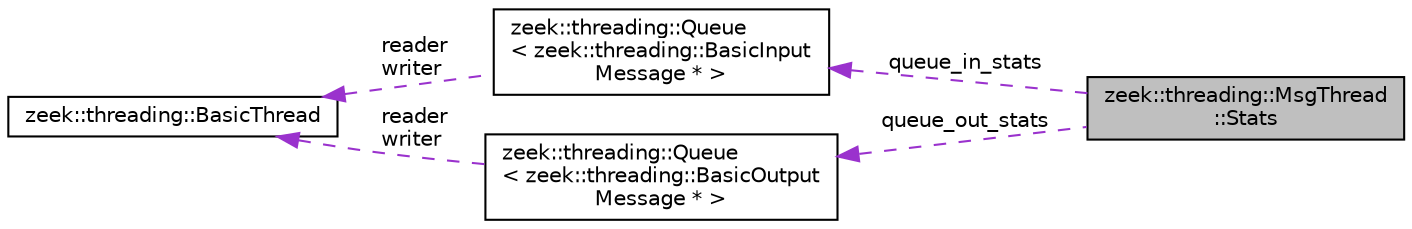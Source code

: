 digraph "zeek::threading::MsgThread::Stats"
{
 // LATEX_PDF_SIZE
  edge [fontname="Helvetica",fontsize="10",labelfontname="Helvetica",labelfontsize="10"];
  node [fontname="Helvetica",fontsize="10",shape=record];
  rankdir="LR";
  Node1 [label="zeek::threading::MsgThread\l::Stats",height=0.2,width=0.4,color="black", fillcolor="grey75", style="filled", fontcolor="black",tooltip=" "];
  Node2 -> Node1 [dir="back",color="darkorchid3",fontsize="10",style="dashed",label=" queue_in_stats" ,fontname="Helvetica"];
  Node2 [label="zeek::threading::Queue\l\< zeek::threading::BasicInput\lMessage * \>",height=0.2,width=0.4,color="black", fillcolor="white", style="filled",URL="$dd/dd1/classzeek_1_1threading_1_1Queue.html",tooltip=" "];
  Node3 -> Node2 [dir="back",color="darkorchid3",fontsize="10",style="dashed",label=" reader\nwriter" ,fontname="Helvetica"];
  Node3 [label="zeek::threading::BasicThread",height=0.2,width=0.4,color="black", fillcolor="white", style="filled",URL="$d3/dd9/classzeek_1_1threading_1_1BasicThread.html",tooltip=" "];
  Node4 -> Node1 [dir="back",color="darkorchid3",fontsize="10",style="dashed",label=" queue_out_stats" ,fontname="Helvetica"];
  Node4 [label="zeek::threading::Queue\l\< zeek::threading::BasicOutput\lMessage * \>",height=0.2,width=0.4,color="black", fillcolor="white", style="filled",URL="$dd/dd1/classzeek_1_1threading_1_1Queue.html",tooltip=" "];
  Node3 -> Node4 [dir="back",color="darkorchid3",fontsize="10",style="dashed",label=" reader\nwriter" ,fontname="Helvetica"];
}
